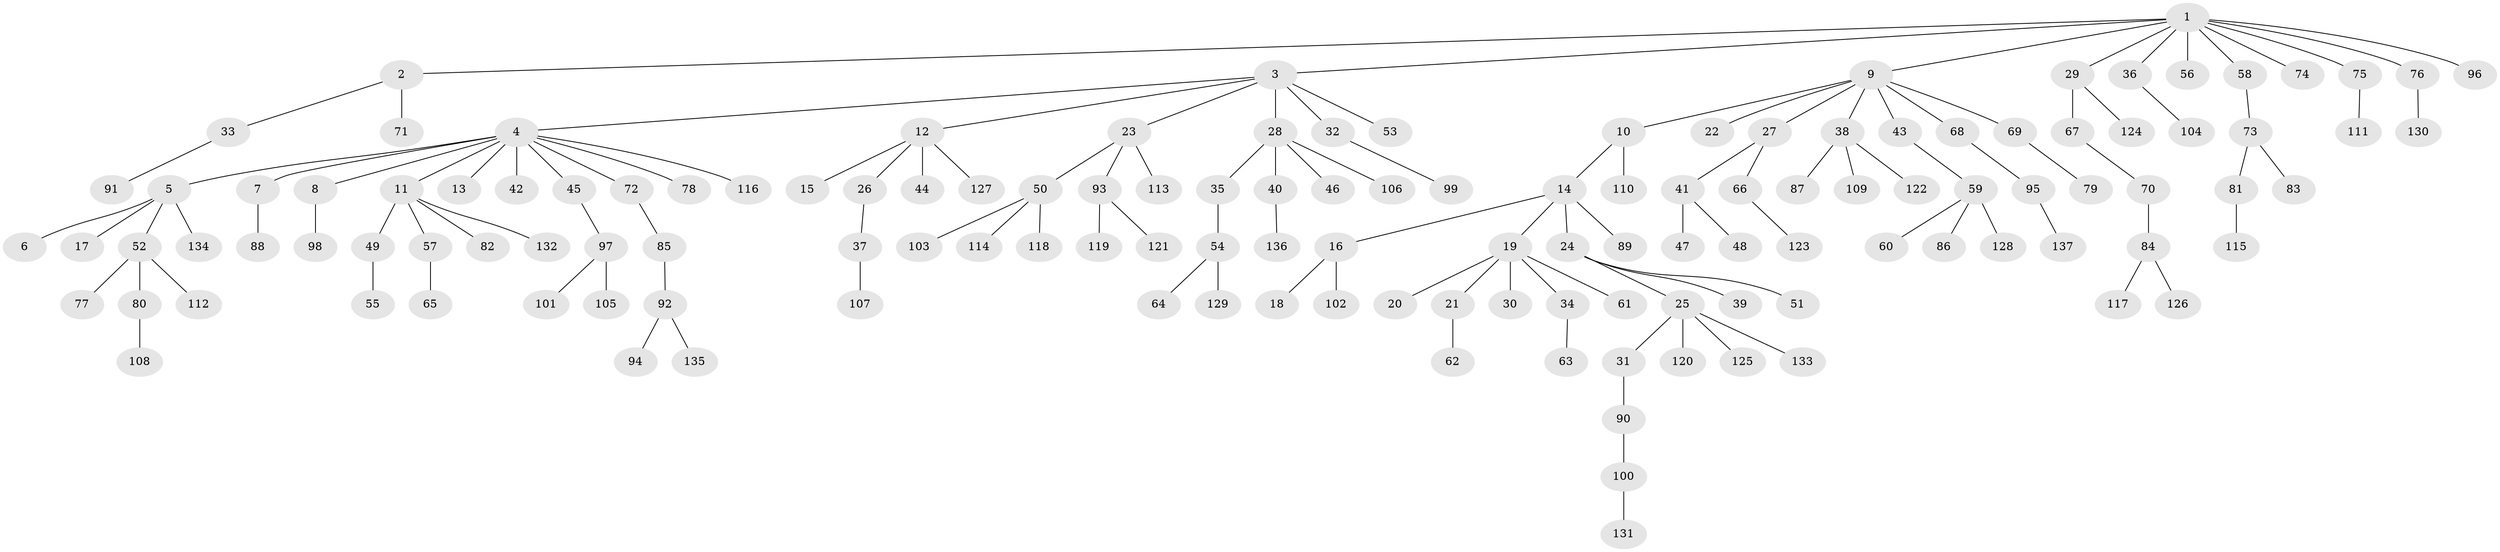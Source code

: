 // Generated by graph-tools (version 1.1) at 2025/11/02/27/25 16:11:28]
// undirected, 137 vertices, 136 edges
graph export_dot {
graph [start="1"]
  node [color=gray90,style=filled];
  1;
  2;
  3;
  4;
  5;
  6;
  7;
  8;
  9;
  10;
  11;
  12;
  13;
  14;
  15;
  16;
  17;
  18;
  19;
  20;
  21;
  22;
  23;
  24;
  25;
  26;
  27;
  28;
  29;
  30;
  31;
  32;
  33;
  34;
  35;
  36;
  37;
  38;
  39;
  40;
  41;
  42;
  43;
  44;
  45;
  46;
  47;
  48;
  49;
  50;
  51;
  52;
  53;
  54;
  55;
  56;
  57;
  58;
  59;
  60;
  61;
  62;
  63;
  64;
  65;
  66;
  67;
  68;
  69;
  70;
  71;
  72;
  73;
  74;
  75;
  76;
  77;
  78;
  79;
  80;
  81;
  82;
  83;
  84;
  85;
  86;
  87;
  88;
  89;
  90;
  91;
  92;
  93;
  94;
  95;
  96;
  97;
  98;
  99;
  100;
  101;
  102;
  103;
  104;
  105;
  106;
  107;
  108;
  109;
  110;
  111;
  112;
  113;
  114;
  115;
  116;
  117;
  118;
  119;
  120;
  121;
  122;
  123;
  124;
  125;
  126;
  127;
  128;
  129;
  130;
  131;
  132;
  133;
  134;
  135;
  136;
  137;
  1 -- 2;
  1 -- 3;
  1 -- 9;
  1 -- 29;
  1 -- 36;
  1 -- 56;
  1 -- 58;
  1 -- 74;
  1 -- 75;
  1 -- 76;
  1 -- 96;
  2 -- 33;
  2 -- 71;
  3 -- 4;
  3 -- 12;
  3 -- 23;
  3 -- 28;
  3 -- 32;
  3 -- 53;
  4 -- 5;
  4 -- 7;
  4 -- 8;
  4 -- 11;
  4 -- 13;
  4 -- 42;
  4 -- 45;
  4 -- 72;
  4 -- 78;
  4 -- 116;
  5 -- 6;
  5 -- 17;
  5 -- 52;
  5 -- 134;
  7 -- 88;
  8 -- 98;
  9 -- 10;
  9 -- 22;
  9 -- 27;
  9 -- 38;
  9 -- 43;
  9 -- 68;
  9 -- 69;
  10 -- 14;
  10 -- 110;
  11 -- 49;
  11 -- 57;
  11 -- 82;
  11 -- 132;
  12 -- 15;
  12 -- 26;
  12 -- 44;
  12 -- 127;
  14 -- 16;
  14 -- 19;
  14 -- 24;
  14 -- 89;
  16 -- 18;
  16 -- 102;
  19 -- 20;
  19 -- 21;
  19 -- 30;
  19 -- 34;
  19 -- 61;
  21 -- 62;
  23 -- 50;
  23 -- 93;
  23 -- 113;
  24 -- 25;
  24 -- 39;
  24 -- 51;
  25 -- 31;
  25 -- 120;
  25 -- 125;
  25 -- 133;
  26 -- 37;
  27 -- 41;
  27 -- 66;
  28 -- 35;
  28 -- 40;
  28 -- 46;
  28 -- 106;
  29 -- 67;
  29 -- 124;
  31 -- 90;
  32 -- 99;
  33 -- 91;
  34 -- 63;
  35 -- 54;
  36 -- 104;
  37 -- 107;
  38 -- 87;
  38 -- 109;
  38 -- 122;
  40 -- 136;
  41 -- 47;
  41 -- 48;
  43 -- 59;
  45 -- 97;
  49 -- 55;
  50 -- 103;
  50 -- 114;
  50 -- 118;
  52 -- 77;
  52 -- 80;
  52 -- 112;
  54 -- 64;
  54 -- 129;
  57 -- 65;
  58 -- 73;
  59 -- 60;
  59 -- 86;
  59 -- 128;
  66 -- 123;
  67 -- 70;
  68 -- 95;
  69 -- 79;
  70 -- 84;
  72 -- 85;
  73 -- 81;
  73 -- 83;
  75 -- 111;
  76 -- 130;
  80 -- 108;
  81 -- 115;
  84 -- 117;
  84 -- 126;
  85 -- 92;
  90 -- 100;
  92 -- 94;
  92 -- 135;
  93 -- 119;
  93 -- 121;
  95 -- 137;
  97 -- 101;
  97 -- 105;
  100 -- 131;
}
